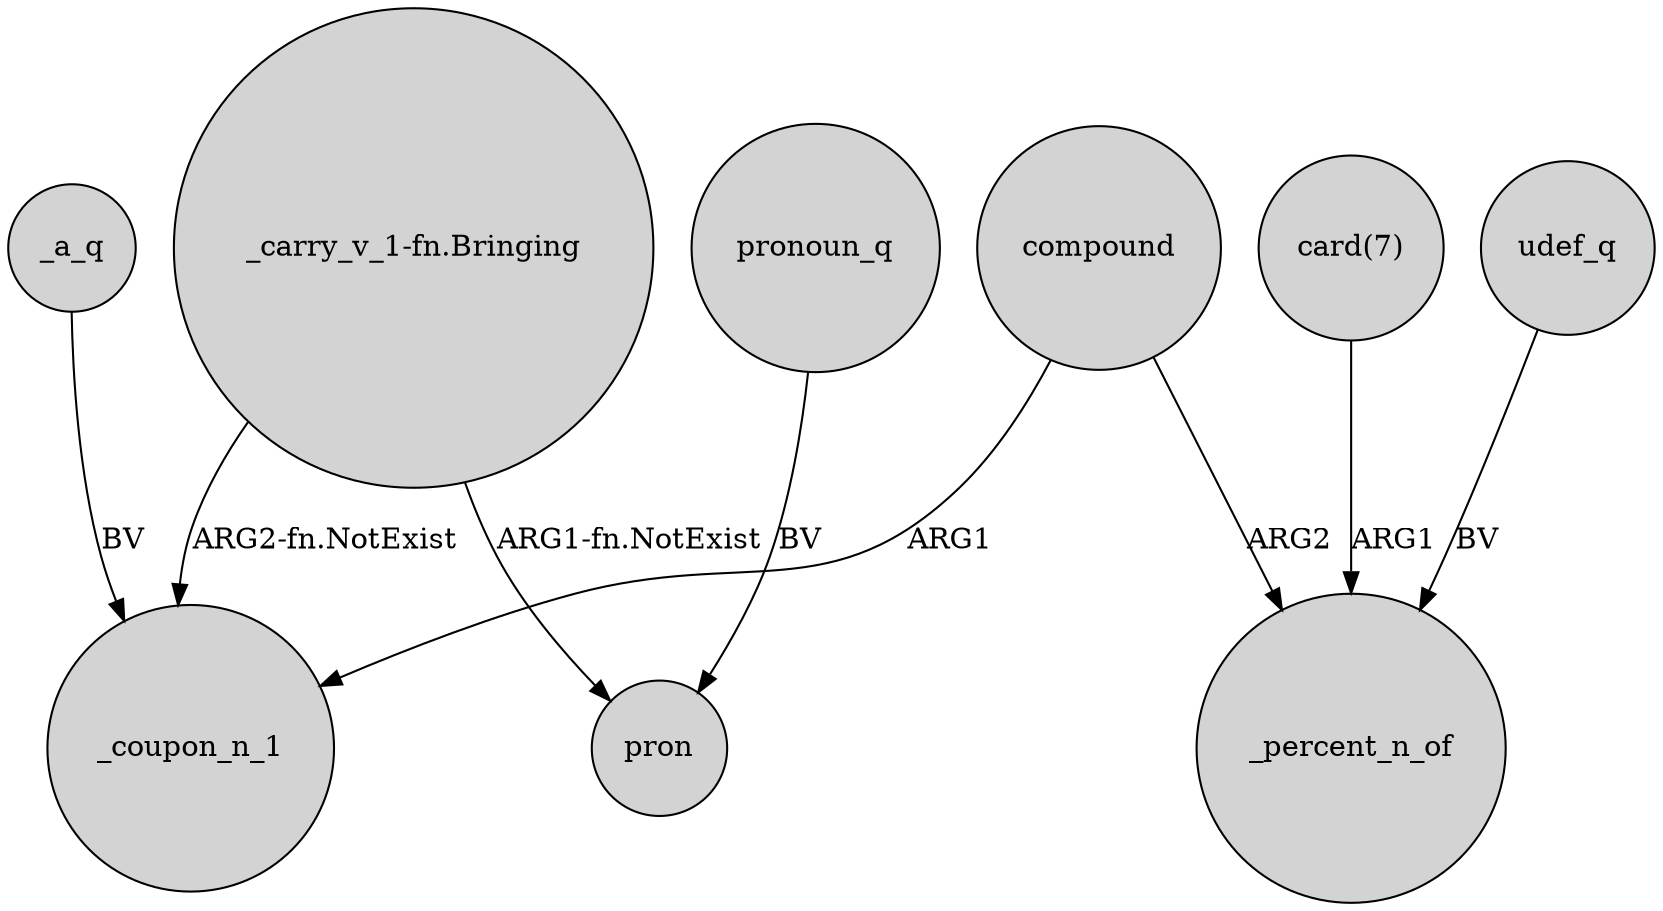 digraph {
	node [shape=circle style=filled]
	compound -> _coupon_n_1 [label=ARG1]
	_a_q -> _coupon_n_1 [label=BV]
	udef_q -> _percent_n_of [label=BV]
	compound -> _percent_n_of [label=ARG2]
	"_carry_v_1-fn.Bringing" -> pron [label="ARG1-fn.NotExist"]
	"card(7)" -> _percent_n_of [label=ARG1]
	"_carry_v_1-fn.Bringing" -> _coupon_n_1 [label="ARG2-fn.NotExist"]
	pronoun_q -> pron [label=BV]
}

